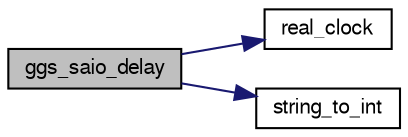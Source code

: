 digraph "ggs_saio_delay"
{
 // LATEX_PDF_SIZE
  bgcolor="transparent";
  edge [fontname="FreeSans",fontsize="10",labelfontname="FreeSans",labelfontsize="10"];
  node [fontname="FreeSans",fontsize="10",shape=record];
  rankdir="LR";
  Node1 [label="ggs_saio_delay",height=0.2,width=0.4,color="black", fillcolor="grey75", style="filled", fontcolor="black",tooltip="ggs_saio_delay"];
  Node1 -> Node2 [color="midnightblue",fontsize="10",style="solid",fontname="FreeSans"];
  Node2 [label="real_clock",height=0.2,width=0.4,color="black",URL="$util_8h.html#a358b4c5eab4941b90bb9ef1676e5f7e5",tooltip=" "];
  Node1 -> Node3 [color="midnightblue",fontsize="10",style="solid",fontname="FreeSans"];
  Node3 [label="string_to_int",height=0.2,width=0.4,color="black",URL="$util_8c.html#a892b51d59129915627472acdf3265d3b",tooltip="Convert a string into an integer."];
}
